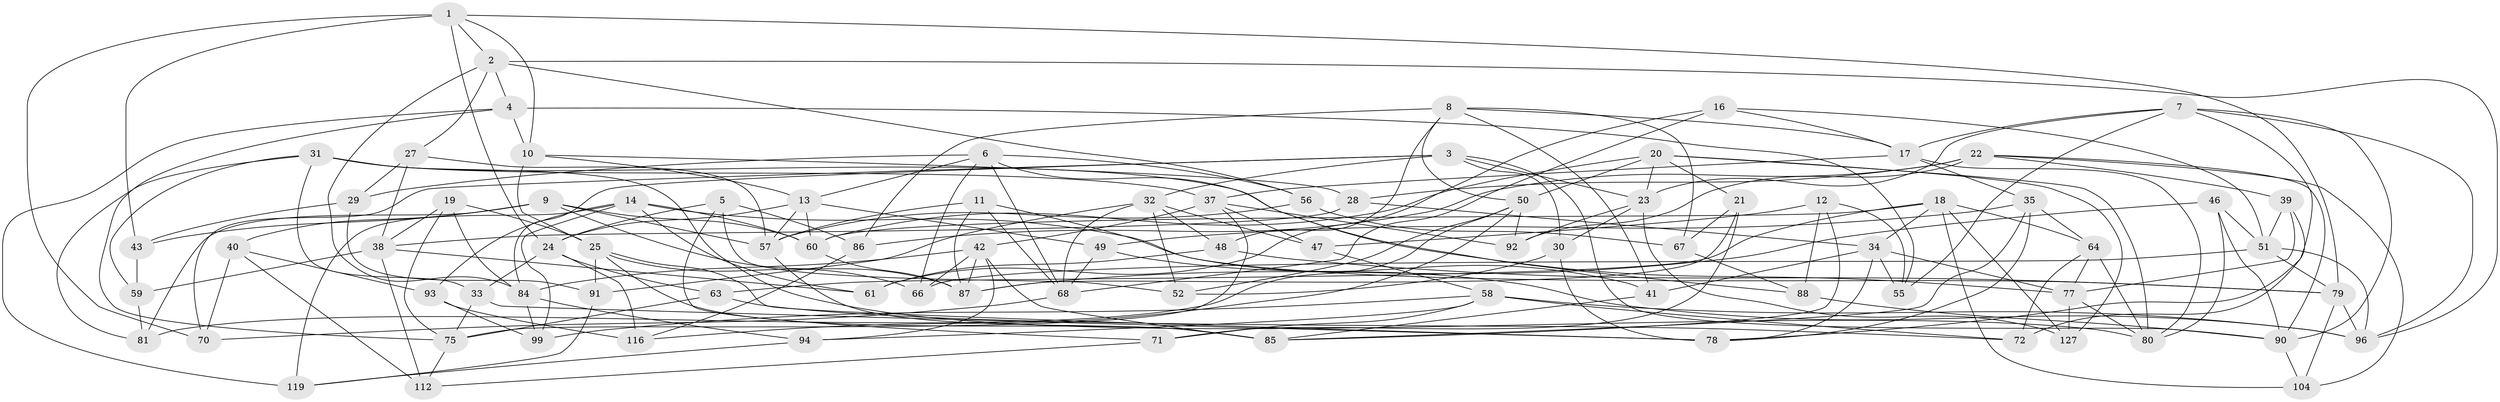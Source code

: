 // original degree distribution, {4: 1.0}
// Generated by graph-tools (version 1.1) at 2025/11/02/27/25 16:11:43]
// undirected, 85 vertices, 210 edges
graph export_dot {
graph [start="1"]
  node [color=gray90,style=filled];
  1 [super="+110"];
  2 [super="+106"];
  3 [super="+115"];
  4 [super="+45"];
  5;
  6 [super="+107"];
  7 [super="+15"];
  8 [super="+102"];
  9 [super="+101"];
  10 [super="+26"];
  11;
  12;
  13 [super="+53"];
  14 [super="+82"];
  16;
  17 [super="+36"];
  18 [super="+89"];
  19;
  20 [super="+83"];
  21;
  22 [super="+121"];
  23 [super="+122"];
  24 [super="+109"];
  25 [super="+118"];
  27;
  28;
  29;
  30;
  31 [super="+44"];
  32 [super="+65"];
  33;
  34 [super="+125"];
  35 [super="+54"];
  37 [super="+76"];
  38 [super="+117"];
  39;
  40;
  41;
  42 [super="+69"];
  43;
  46;
  47;
  48;
  49;
  50 [super="+123"];
  51 [super="+62"];
  52;
  55;
  56;
  57 [super="+98"];
  58 [super="+120"];
  59;
  60 [super="+74"];
  61;
  63;
  64 [super="+73"];
  66;
  67;
  68 [super="+97"];
  70;
  71;
  72;
  75 [super="+113"];
  77 [super="+126"];
  78 [super="+114"];
  79 [super="+105"];
  80 [super="+95"];
  81;
  84 [super="+111"];
  85 [super="+108"];
  86;
  87 [super="+124"];
  88;
  90 [super="+103"];
  91;
  92;
  93;
  94;
  96 [super="+100"];
  99;
  104;
  112;
  116;
  119;
  127;
  1 -- 70;
  1 -- 24;
  1 -- 10;
  1 -- 43;
  1 -- 79;
  1 -- 2;
  2 -- 4;
  2 -- 56;
  2 -- 27;
  2 -- 84;
  2 -- 96;
  3 -- 30;
  3 -- 32;
  3 -- 90;
  3 -- 84;
  3 -- 70;
  3 -- 23;
  4 -- 55;
  4 -- 10 [weight=2];
  4 -- 75;
  4 -- 119;
  5 -- 86;
  5 -- 71;
  5 -- 24;
  5 -- 52;
  6 -- 13;
  6 -- 29;
  6 -- 68;
  6 -- 88;
  6 -- 56;
  6 -- 66;
  7 -- 23;
  7 -- 55;
  7 -- 96;
  7 -- 17;
  7 -- 90;
  7 -- 78;
  8 -- 86;
  8 -- 67;
  8 -- 50;
  8 -- 48;
  8 -- 17;
  8 -- 41;
  9 -- 81;
  9 -- 43;
  9 -- 40;
  9 -- 57;
  9 -- 60;
  9 -- 87;
  10 -- 28;
  10 -- 13;
  10 -- 25;
  11 -- 41;
  11 -- 57;
  11 -- 68;
  11 -- 87;
  12 -- 88;
  12 -- 55;
  12 -- 47;
  12 -- 85;
  13 -- 24;
  13 -- 49;
  13 -- 57;
  13 -- 60;
  14 -- 61;
  14 -- 119;
  14 -- 99;
  14 -- 93;
  14 -- 79;
  14 -- 60;
  16 -- 61;
  16 -- 51;
  16 -- 17;
  16 -- 68;
  17 -- 37;
  17 -- 35;
  17 -- 80;
  18 -- 127;
  18 -- 60;
  18 -- 63;
  18 -- 64;
  18 -- 34;
  18 -- 104;
  19 -- 38;
  19 -- 25;
  19 -- 75;
  19 -- 84;
  20 -- 127;
  20 -- 50;
  20 -- 80;
  20 -- 21;
  20 -- 60;
  20 -- 23;
  21 -- 67;
  21 -- 71;
  21 -- 87;
  22 -- 104;
  22 -- 39;
  22 -- 28;
  22 -- 86;
  22 -- 90;
  22 -- 92;
  23 -- 30;
  23 -- 92;
  23 -- 127;
  24 -- 33;
  24 -- 116;
  24 -- 63;
  25 -- 85;
  25 -- 66;
  25 -- 91;
  25 -- 78;
  27 -- 38;
  27 -- 29;
  27 -- 57;
  28 -- 38;
  28 -- 34;
  29 -- 91;
  29 -- 43;
  30 -- 52;
  30 -- 78;
  31 -- 80;
  31 -- 59;
  31 -- 77;
  31 -- 81;
  31 -- 33;
  31 -- 37;
  32 -- 48;
  32 -- 47;
  32 -- 91;
  32 -- 52;
  32 -- 68;
  33 -- 78;
  33 -- 75;
  34 -- 41;
  34 -- 78;
  34 -- 55;
  34 -- 77;
  35 -- 78;
  35 -- 49;
  35 -- 85;
  35 -- 64 [weight=2];
  37 -- 42;
  37 -- 92;
  37 -- 75;
  37 -- 47;
  38 -- 112;
  38 -- 59;
  38 -- 61;
  39 -- 51;
  39 -- 72;
  39 -- 77;
  40 -- 93;
  40 -- 70;
  40 -- 112;
  41 -- 85;
  42 -- 66;
  42 -- 84;
  42 -- 85;
  42 -- 94;
  42 -- 87;
  43 -- 59;
  46 -- 90;
  46 -- 87;
  46 -- 51;
  46 -- 80;
  47 -- 58;
  48 -- 61;
  48 -- 79;
  49 -- 96;
  49 -- 68;
  50 -- 52;
  50 -- 116;
  50 -- 81;
  50 -- 92;
  51 -- 96;
  51 -- 66;
  51 -- 79;
  56 -- 67;
  56 -- 57;
  57 -- 85;
  58 -- 71;
  58 -- 99;
  58 -- 72;
  58 -- 94;
  58 -- 96;
  59 -- 81;
  60 -- 87;
  63 -- 75;
  63 -- 72;
  64 -- 77;
  64 -- 72;
  64 -- 80;
  67 -- 88;
  68 -- 70;
  71 -- 112;
  75 -- 112;
  77 -- 127;
  77 -- 80;
  79 -- 96;
  79 -- 104;
  84 -- 99;
  84 -- 94;
  86 -- 116;
  88 -- 90;
  90 -- 104;
  91 -- 119;
  93 -- 116;
  93 -- 99;
  94 -- 119;
}
